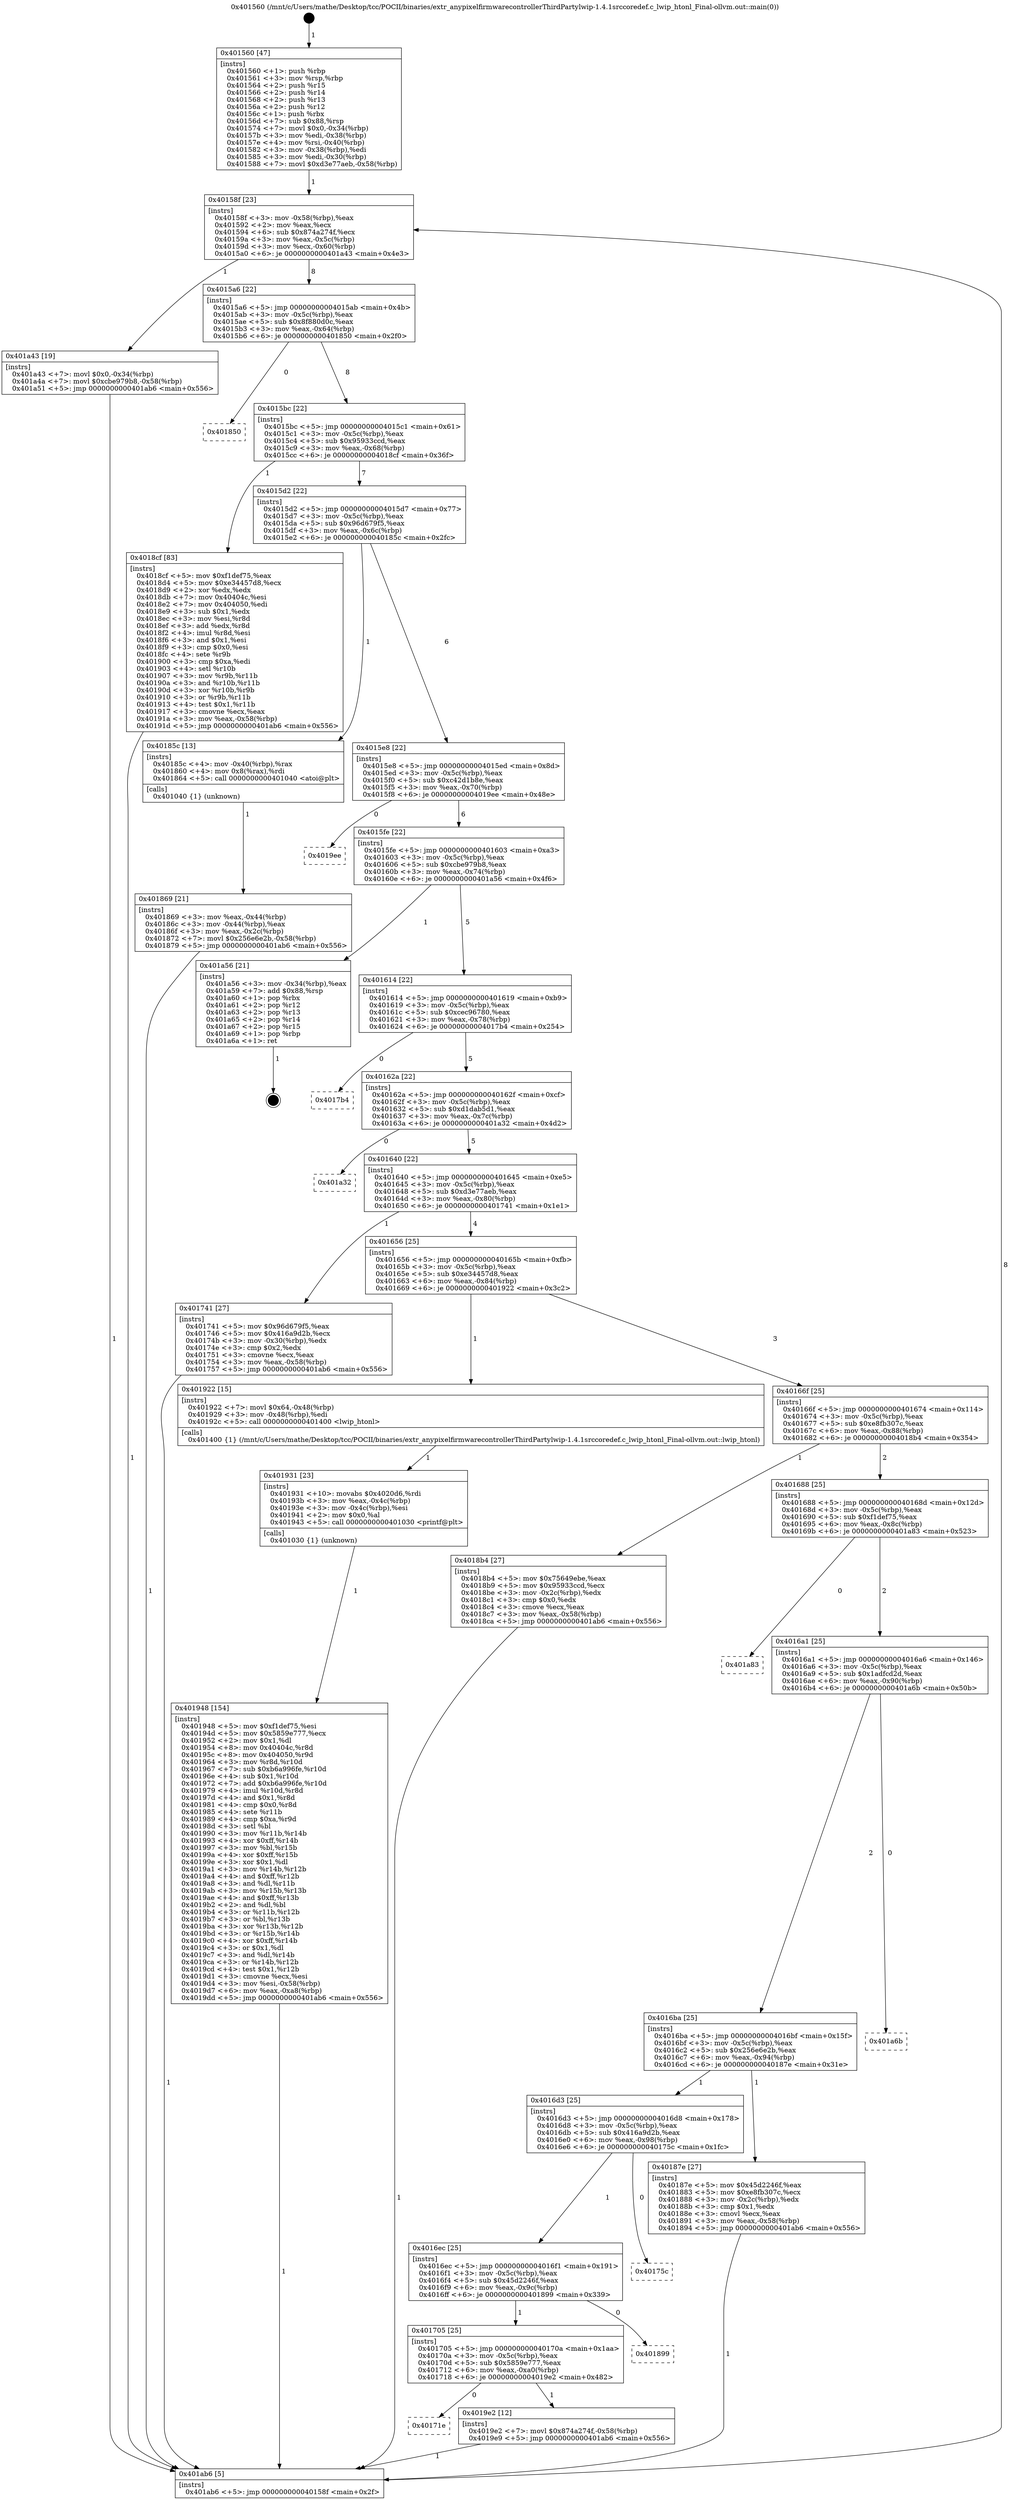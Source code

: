 digraph "0x401560" {
  label = "0x401560 (/mnt/c/Users/mathe/Desktop/tcc/POCII/binaries/extr_anypixelfirmwarecontrollerThirdPartylwip-1.4.1srccoredef.c_lwip_htonl_Final-ollvm.out::main(0))"
  labelloc = "t"
  node[shape=record]

  Entry [label="",width=0.3,height=0.3,shape=circle,fillcolor=black,style=filled]
  "0x40158f" [label="{
     0x40158f [23]\l
     | [instrs]\l
     &nbsp;&nbsp;0x40158f \<+3\>: mov -0x58(%rbp),%eax\l
     &nbsp;&nbsp;0x401592 \<+2\>: mov %eax,%ecx\l
     &nbsp;&nbsp;0x401594 \<+6\>: sub $0x874a274f,%ecx\l
     &nbsp;&nbsp;0x40159a \<+3\>: mov %eax,-0x5c(%rbp)\l
     &nbsp;&nbsp;0x40159d \<+3\>: mov %ecx,-0x60(%rbp)\l
     &nbsp;&nbsp;0x4015a0 \<+6\>: je 0000000000401a43 \<main+0x4e3\>\l
  }"]
  "0x401a43" [label="{
     0x401a43 [19]\l
     | [instrs]\l
     &nbsp;&nbsp;0x401a43 \<+7\>: movl $0x0,-0x34(%rbp)\l
     &nbsp;&nbsp;0x401a4a \<+7\>: movl $0xcbe979b8,-0x58(%rbp)\l
     &nbsp;&nbsp;0x401a51 \<+5\>: jmp 0000000000401ab6 \<main+0x556\>\l
  }"]
  "0x4015a6" [label="{
     0x4015a6 [22]\l
     | [instrs]\l
     &nbsp;&nbsp;0x4015a6 \<+5\>: jmp 00000000004015ab \<main+0x4b\>\l
     &nbsp;&nbsp;0x4015ab \<+3\>: mov -0x5c(%rbp),%eax\l
     &nbsp;&nbsp;0x4015ae \<+5\>: sub $0x8f880d0c,%eax\l
     &nbsp;&nbsp;0x4015b3 \<+3\>: mov %eax,-0x64(%rbp)\l
     &nbsp;&nbsp;0x4015b6 \<+6\>: je 0000000000401850 \<main+0x2f0\>\l
  }"]
  Exit [label="",width=0.3,height=0.3,shape=circle,fillcolor=black,style=filled,peripheries=2]
  "0x401850" [label="{
     0x401850\l
  }", style=dashed]
  "0x4015bc" [label="{
     0x4015bc [22]\l
     | [instrs]\l
     &nbsp;&nbsp;0x4015bc \<+5\>: jmp 00000000004015c1 \<main+0x61\>\l
     &nbsp;&nbsp;0x4015c1 \<+3\>: mov -0x5c(%rbp),%eax\l
     &nbsp;&nbsp;0x4015c4 \<+5\>: sub $0x95933ccd,%eax\l
     &nbsp;&nbsp;0x4015c9 \<+3\>: mov %eax,-0x68(%rbp)\l
     &nbsp;&nbsp;0x4015cc \<+6\>: je 00000000004018cf \<main+0x36f\>\l
  }"]
  "0x40171e" [label="{
     0x40171e\l
  }", style=dashed]
  "0x4018cf" [label="{
     0x4018cf [83]\l
     | [instrs]\l
     &nbsp;&nbsp;0x4018cf \<+5\>: mov $0xf1def75,%eax\l
     &nbsp;&nbsp;0x4018d4 \<+5\>: mov $0xe34457d8,%ecx\l
     &nbsp;&nbsp;0x4018d9 \<+2\>: xor %edx,%edx\l
     &nbsp;&nbsp;0x4018db \<+7\>: mov 0x40404c,%esi\l
     &nbsp;&nbsp;0x4018e2 \<+7\>: mov 0x404050,%edi\l
     &nbsp;&nbsp;0x4018e9 \<+3\>: sub $0x1,%edx\l
     &nbsp;&nbsp;0x4018ec \<+3\>: mov %esi,%r8d\l
     &nbsp;&nbsp;0x4018ef \<+3\>: add %edx,%r8d\l
     &nbsp;&nbsp;0x4018f2 \<+4\>: imul %r8d,%esi\l
     &nbsp;&nbsp;0x4018f6 \<+3\>: and $0x1,%esi\l
     &nbsp;&nbsp;0x4018f9 \<+3\>: cmp $0x0,%esi\l
     &nbsp;&nbsp;0x4018fc \<+4\>: sete %r9b\l
     &nbsp;&nbsp;0x401900 \<+3\>: cmp $0xa,%edi\l
     &nbsp;&nbsp;0x401903 \<+4\>: setl %r10b\l
     &nbsp;&nbsp;0x401907 \<+3\>: mov %r9b,%r11b\l
     &nbsp;&nbsp;0x40190a \<+3\>: and %r10b,%r11b\l
     &nbsp;&nbsp;0x40190d \<+3\>: xor %r10b,%r9b\l
     &nbsp;&nbsp;0x401910 \<+3\>: or %r9b,%r11b\l
     &nbsp;&nbsp;0x401913 \<+4\>: test $0x1,%r11b\l
     &nbsp;&nbsp;0x401917 \<+3\>: cmovne %ecx,%eax\l
     &nbsp;&nbsp;0x40191a \<+3\>: mov %eax,-0x58(%rbp)\l
     &nbsp;&nbsp;0x40191d \<+5\>: jmp 0000000000401ab6 \<main+0x556\>\l
  }"]
  "0x4015d2" [label="{
     0x4015d2 [22]\l
     | [instrs]\l
     &nbsp;&nbsp;0x4015d2 \<+5\>: jmp 00000000004015d7 \<main+0x77\>\l
     &nbsp;&nbsp;0x4015d7 \<+3\>: mov -0x5c(%rbp),%eax\l
     &nbsp;&nbsp;0x4015da \<+5\>: sub $0x96d679f5,%eax\l
     &nbsp;&nbsp;0x4015df \<+3\>: mov %eax,-0x6c(%rbp)\l
     &nbsp;&nbsp;0x4015e2 \<+6\>: je 000000000040185c \<main+0x2fc\>\l
  }"]
  "0x4019e2" [label="{
     0x4019e2 [12]\l
     | [instrs]\l
     &nbsp;&nbsp;0x4019e2 \<+7\>: movl $0x874a274f,-0x58(%rbp)\l
     &nbsp;&nbsp;0x4019e9 \<+5\>: jmp 0000000000401ab6 \<main+0x556\>\l
  }"]
  "0x40185c" [label="{
     0x40185c [13]\l
     | [instrs]\l
     &nbsp;&nbsp;0x40185c \<+4\>: mov -0x40(%rbp),%rax\l
     &nbsp;&nbsp;0x401860 \<+4\>: mov 0x8(%rax),%rdi\l
     &nbsp;&nbsp;0x401864 \<+5\>: call 0000000000401040 \<atoi@plt\>\l
     | [calls]\l
     &nbsp;&nbsp;0x401040 \{1\} (unknown)\l
  }"]
  "0x4015e8" [label="{
     0x4015e8 [22]\l
     | [instrs]\l
     &nbsp;&nbsp;0x4015e8 \<+5\>: jmp 00000000004015ed \<main+0x8d\>\l
     &nbsp;&nbsp;0x4015ed \<+3\>: mov -0x5c(%rbp),%eax\l
     &nbsp;&nbsp;0x4015f0 \<+5\>: sub $0xc42d1b8e,%eax\l
     &nbsp;&nbsp;0x4015f5 \<+3\>: mov %eax,-0x70(%rbp)\l
     &nbsp;&nbsp;0x4015f8 \<+6\>: je 00000000004019ee \<main+0x48e\>\l
  }"]
  "0x401705" [label="{
     0x401705 [25]\l
     | [instrs]\l
     &nbsp;&nbsp;0x401705 \<+5\>: jmp 000000000040170a \<main+0x1aa\>\l
     &nbsp;&nbsp;0x40170a \<+3\>: mov -0x5c(%rbp),%eax\l
     &nbsp;&nbsp;0x40170d \<+5\>: sub $0x5859e777,%eax\l
     &nbsp;&nbsp;0x401712 \<+6\>: mov %eax,-0xa0(%rbp)\l
     &nbsp;&nbsp;0x401718 \<+6\>: je 00000000004019e2 \<main+0x482\>\l
  }"]
  "0x4019ee" [label="{
     0x4019ee\l
  }", style=dashed]
  "0x4015fe" [label="{
     0x4015fe [22]\l
     | [instrs]\l
     &nbsp;&nbsp;0x4015fe \<+5\>: jmp 0000000000401603 \<main+0xa3\>\l
     &nbsp;&nbsp;0x401603 \<+3\>: mov -0x5c(%rbp),%eax\l
     &nbsp;&nbsp;0x401606 \<+5\>: sub $0xcbe979b8,%eax\l
     &nbsp;&nbsp;0x40160b \<+3\>: mov %eax,-0x74(%rbp)\l
     &nbsp;&nbsp;0x40160e \<+6\>: je 0000000000401a56 \<main+0x4f6\>\l
  }"]
  "0x401899" [label="{
     0x401899\l
  }", style=dashed]
  "0x401a56" [label="{
     0x401a56 [21]\l
     | [instrs]\l
     &nbsp;&nbsp;0x401a56 \<+3\>: mov -0x34(%rbp),%eax\l
     &nbsp;&nbsp;0x401a59 \<+7\>: add $0x88,%rsp\l
     &nbsp;&nbsp;0x401a60 \<+1\>: pop %rbx\l
     &nbsp;&nbsp;0x401a61 \<+2\>: pop %r12\l
     &nbsp;&nbsp;0x401a63 \<+2\>: pop %r13\l
     &nbsp;&nbsp;0x401a65 \<+2\>: pop %r14\l
     &nbsp;&nbsp;0x401a67 \<+2\>: pop %r15\l
     &nbsp;&nbsp;0x401a69 \<+1\>: pop %rbp\l
     &nbsp;&nbsp;0x401a6a \<+1\>: ret\l
  }"]
  "0x401614" [label="{
     0x401614 [22]\l
     | [instrs]\l
     &nbsp;&nbsp;0x401614 \<+5\>: jmp 0000000000401619 \<main+0xb9\>\l
     &nbsp;&nbsp;0x401619 \<+3\>: mov -0x5c(%rbp),%eax\l
     &nbsp;&nbsp;0x40161c \<+5\>: sub $0xcec96780,%eax\l
     &nbsp;&nbsp;0x401621 \<+3\>: mov %eax,-0x78(%rbp)\l
     &nbsp;&nbsp;0x401624 \<+6\>: je 00000000004017b4 \<main+0x254\>\l
  }"]
  "0x4016ec" [label="{
     0x4016ec [25]\l
     | [instrs]\l
     &nbsp;&nbsp;0x4016ec \<+5\>: jmp 00000000004016f1 \<main+0x191\>\l
     &nbsp;&nbsp;0x4016f1 \<+3\>: mov -0x5c(%rbp),%eax\l
     &nbsp;&nbsp;0x4016f4 \<+5\>: sub $0x45d2246f,%eax\l
     &nbsp;&nbsp;0x4016f9 \<+6\>: mov %eax,-0x9c(%rbp)\l
     &nbsp;&nbsp;0x4016ff \<+6\>: je 0000000000401899 \<main+0x339\>\l
  }"]
  "0x4017b4" [label="{
     0x4017b4\l
  }", style=dashed]
  "0x40162a" [label="{
     0x40162a [22]\l
     | [instrs]\l
     &nbsp;&nbsp;0x40162a \<+5\>: jmp 000000000040162f \<main+0xcf\>\l
     &nbsp;&nbsp;0x40162f \<+3\>: mov -0x5c(%rbp),%eax\l
     &nbsp;&nbsp;0x401632 \<+5\>: sub $0xd1dab5d1,%eax\l
     &nbsp;&nbsp;0x401637 \<+3\>: mov %eax,-0x7c(%rbp)\l
     &nbsp;&nbsp;0x40163a \<+6\>: je 0000000000401a32 \<main+0x4d2\>\l
  }"]
  "0x40175c" [label="{
     0x40175c\l
  }", style=dashed]
  "0x401a32" [label="{
     0x401a32\l
  }", style=dashed]
  "0x401640" [label="{
     0x401640 [22]\l
     | [instrs]\l
     &nbsp;&nbsp;0x401640 \<+5\>: jmp 0000000000401645 \<main+0xe5\>\l
     &nbsp;&nbsp;0x401645 \<+3\>: mov -0x5c(%rbp),%eax\l
     &nbsp;&nbsp;0x401648 \<+5\>: sub $0xd3e77aeb,%eax\l
     &nbsp;&nbsp;0x40164d \<+3\>: mov %eax,-0x80(%rbp)\l
     &nbsp;&nbsp;0x401650 \<+6\>: je 0000000000401741 \<main+0x1e1\>\l
  }"]
  "0x401948" [label="{
     0x401948 [154]\l
     | [instrs]\l
     &nbsp;&nbsp;0x401948 \<+5\>: mov $0xf1def75,%esi\l
     &nbsp;&nbsp;0x40194d \<+5\>: mov $0x5859e777,%ecx\l
     &nbsp;&nbsp;0x401952 \<+2\>: mov $0x1,%dl\l
     &nbsp;&nbsp;0x401954 \<+8\>: mov 0x40404c,%r8d\l
     &nbsp;&nbsp;0x40195c \<+8\>: mov 0x404050,%r9d\l
     &nbsp;&nbsp;0x401964 \<+3\>: mov %r8d,%r10d\l
     &nbsp;&nbsp;0x401967 \<+7\>: sub $0xb6a996fe,%r10d\l
     &nbsp;&nbsp;0x40196e \<+4\>: sub $0x1,%r10d\l
     &nbsp;&nbsp;0x401972 \<+7\>: add $0xb6a996fe,%r10d\l
     &nbsp;&nbsp;0x401979 \<+4\>: imul %r10d,%r8d\l
     &nbsp;&nbsp;0x40197d \<+4\>: and $0x1,%r8d\l
     &nbsp;&nbsp;0x401981 \<+4\>: cmp $0x0,%r8d\l
     &nbsp;&nbsp;0x401985 \<+4\>: sete %r11b\l
     &nbsp;&nbsp;0x401989 \<+4\>: cmp $0xa,%r9d\l
     &nbsp;&nbsp;0x40198d \<+3\>: setl %bl\l
     &nbsp;&nbsp;0x401990 \<+3\>: mov %r11b,%r14b\l
     &nbsp;&nbsp;0x401993 \<+4\>: xor $0xff,%r14b\l
     &nbsp;&nbsp;0x401997 \<+3\>: mov %bl,%r15b\l
     &nbsp;&nbsp;0x40199a \<+4\>: xor $0xff,%r15b\l
     &nbsp;&nbsp;0x40199e \<+3\>: xor $0x1,%dl\l
     &nbsp;&nbsp;0x4019a1 \<+3\>: mov %r14b,%r12b\l
     &nbsp;&nbsp;0x4019a4 \<+4\>: and $0xff,%r12b\l
     &nbsp;&nbsp;0x4019a8 \<+3\>: and %dl,%r11b\l
     &nbsp;&nbsp;0x4019ab \<+3\>: mov %r15b,%r13b\l
     &nbsp;&nbsp;0x4019ae \<+4\>: and $0xff,%r13b\l
     &nbsp;&nbsp;0x4019b2 \<+2\>: and %dl,%bl\l
     &nbsp;&nbsp;0x4019b4 \<+3\>: or %r11b,%r12b\l
     &nbsp;&nbsp;0x4019b7 \<+3\>: or %bl,%r13b\l
     &nbsp;&nbsp;0x4019ba \<+3\>: xor %r13b,%r12b\l
     &nbsp;&nbsp;0x4019bd \<+3\>: or %r15b,%r14b\l
     &nbsp;&nbsp;0x4019c0 \<+4\>: xor $0xff,%r14b\l
     &nbsp;&nbsp;0x4019c4 \<+3\>: or $0x1,%dl\l
     &nbsp;&nbsp;0x4019c7 \<+3\>: and %dl,%r14b\l
     &nbsp;&nbsp;0x4019ca \<+3\>: or %r14b,%r12b\l
     &nbsp;&nbsp;0x4019cd \<+4\>: test $0x1,%r12b\l
     &nbsp;&nbsp;0x4019d1 \<+3\>: cmovne %ecx,%esi\l
     &nbsp;&nbsp;0x4019d4 \<+3\>: mov %esi,-0x58(%rbp)\l
     &nbsp;&nbsp;0x4019d7 \<+6\>: mov %eax,-0xa8(%rbp)\l
     &nbsp;&nbsp;0x4019dd \<+5\>: jmp 0000000000401ab6 \<main+0x556\>\l
  }"]
  "0x401741" [label="{
     0x401741 [27]\l
     | [instrs]\l
     &nbsp;&nbsp;0x401741 \<+5\>: mov $0x96d679f5,%eax\l
     &nbsp;&nbsp;0x401746 \<+5\>: mov $0x416a9d2b,%ecx\l
     &nbsp;&nbsp;0x40174b \<+3\>: mov -0x30(%rbp),%edx\l
     &nbsp;&nbsp;0x40174e \<+3\>: cmp $0x2,%edx\l
     &nbsp;&nbsp;0x401751 \<+3\>: cmovne %ecx,%eax\l
     &nbsp;&nbsp;0x401754 \<+3\>: mov %eax,-0x58(%rbp)\l
     &nbsp;&nbsp;0x401757 \<+5\>: jmp 0000000000401ab6 \<main+0x556\>\l
  }"]
  "0x401656" [label="{
     0x401656 [25]\l
     | [instrs]\l
     &nbsp;&nbsp;0x401656 \<+5\>: jmp 000000000040165b \<main+0xfb\>\l
     &nbsp;&nbsp;0x40165b \<+3\>: mov -0x5c(%rbp),%eax\l
     &nbsp;&nbsp;0x40165e \<+5\>: sub $0xe34457d8,%eax\l
     &nbsp;&nbsp;0x401663 \<+6\>: mov %eax,-0x84(%rbp)\l
     &nbsp;&nbsp;0x401669 \<+6\>: je 0000000000401922 \<main+0x3c2\>\l
  }"]
  "0x401ab6" [label="{
     0x401ab6 [5]\l
     | [instrs]\l
     &nbsp;&nbsp;0x401ab6 \<+5\>: jmp 000000000040158f \<main+0x2f\>\l
  }"]
  "0x401560" [label="{
     0x401560 [47]\l
     | [instrs]\l
     &nbsp;&nbsp;0x401560 \<+1\>: push %rbp\l
     &nbsp;&nbsp;0x401561 \<+3\>: mov %rsp,%rbp\l
     &nbsp;&nbsp;0x401564 \<+2\>: push %r15\l
     &nbsp;&nbsp;0x401566 \<+2\>: push %r14\l
     &nbsp;&nbsp;0x401568 \<+2\>: push %r13\l
     &nbsp;&nbsp;0x40156a \<+2\>: push %r12\l
     &nbsp;&nbsp;0x40156c \<+1\>: push %rbx\l
     &nbsp;&nbsp;0x40156d \<+7\>: sub $0x88,%rsp\l
     &nbsp;&nbsp;0x401574 \<+7\>: movl $0x0,-0x34(%rbp)\l
     &nbsp;&nbsp;0x40157b \<+3\>: mov %edi,-0x38(%rbp)\l
     &nbsp;&nbsp;0x40157e \<+4\>: mov %rsi,-0x40(%rbp)\l
     &nbsp;&nbsp;0x401582 \<+3\>: mov -0x38(%rbp),%edi\l
     &nbsp;&nbsp;0x401585 \<+3\>: mov %edi,-0x30(%rbp)\l
     &nbsp;&nbsp;0x401588 \<+7\>: movl $0xd3e77aeb,-0x58(%rbp)\l
  }"]
  "0x401869" [label="{
     0x401869 [21]\l
     | [instrs]\l
     &nbsp;&nbsp;0x401869 \<+3\>: mov %eax,-0x44(%rbp)\l
     &nbsp;&nbsp;0x40186c \<+3\>: mov -0x44(%rbp),%eax\l
     &nbsp;&nbsp;0x40186f \<+3\>: mov %eax,-0x2c(%rbp)\l
     &nbsp;&nbsp;0x401872 \<+7\>: movl $0x256e6e2b,-0x58(%rbp)\l
     &nbsp;&nbsp;0x401879 \<+5\>: jmp 0000000000401ab6 \<main+0x556\>\l
  }"]
  "0x401931" [label="{
     0x401931 [23]\l
     | [instrs]\l
     &nbsp;&nbsp;0x401931 \<+10\>: movabs $0x4020d6,%rdi\l
     &nbsp;&nbsp;0x40193b \<+3\>: mov %eax,-0x4c(%rbp)\l
     &nbsp;&nbsp;0x40193e \<+3\>: mov -0x4c(%rbp),%esi\l
     &nbsp;&nbsp;0x401941 \<+2\>: mov $0x0,%al\l
     &nbsp;&nbsp;0x401943 \<+5\>: call 0000000000401030 \<printf@plt\>\l
     | [calls]\l
     &nbsp;&nbsp;0x401030 \{1\} (unknown)\l
  }"]
  "0x401922" [label="{
     0x401922 [15]\l
     | [instrs]\l
     &nbsp;&nbsp;0x401922 \<+7\>: movl $0x64,-0x48(%rbp)\l
     &nbsp;&nbsp;0x401929 \<+3\>: mov -0x48(%rbp),%edi\l
     &nbsp;&nbsp;0x40192c \<+5\>: call 0000000000401400 \<lwip_htonl\>\l
     | [calls]\l
     &nbsp;&nbsp;0x401400 \{1\} (/mnt/c/Users/mathe/Desktop/tcc/POCII/binaries/extr_anypixelfirmwarecontrollerThirdPartylwip-1.4.1srccoredef.c_lwip_htonl_Final-ollvm.out::lwip_htonl)\l
  }"]
  "0x40166f" [label="{
     0x40166f [25]\l
     | [instrs]\l
     &nbsp;&nbsp;0x40166f \<+5\>: jmp 0000000000401674 \<main+0x114\>\l
     &nbsp;&nbsp;0x401674 \<+3\>: mov -0x5c(%rbp),%eax\l
     &nbsp;&nbsp;0x401677 \<+5\>: sub $0xe8fb307c,%eax\l
     &nbsp;&nbsp;0x40167c \<+6\>: mov %eax,-0x88(%rbp)\l
     &nbsp;&nbsp;0x401682 \<+6\>: je 00000000004018b4 \<main+0x354\>\l
  }"]
  "0x4016d3" [label="{
     0x4016d3 [25]\l
     | [instrs]\l
     &nbsp;&nbsp;0x4016d3 \<+5\>: jmp 00000000004016d8 \<main+0x178\>\l
     &nbsp;&nbsp;0x4016d8 \<+3\>: mov -0x5c(%rbp),%eax\l
     &nbsp;&nbsp;0x4016db \<+5\>: sub $0x416a9d2b,%eax\l
     &nbsp;&nbsp;0x4016e0 \<+6\>: mov %eax,-0x98(%rbp)\l
     &nbsp;&nbsp;0x4016e6 \<+6\>: je 000000000040175c \<main+0x1fc\>\l
  }"]
  "0x4018b4" [label="{
     0x4018b4 [27]\l
     | [instrs]\l
     &nbsp;&nbsp;0x4018b4 \<+5\>: mov $0x75649ebe,%eax\l
     &nbsp;&nbsp;0x4018b9 \<+5\>: mov $0x95933ccd,%ecx\l
     &nbsp;&nbsp;0x4018be \<+3\>: mov -0x2c(%rbp),%edx\l
     &nbsp;&nbsp;0x4018c1 \<+3\>: cmp $0x0,%edx\l
     &nbsp;&nbsp;0x4018c4 \<+3\>: cmove %ecx,%eax\l
     &nbsp;&nbsp;0x4018c7 \<+3\>: mov %eax,-0x58(%rbp)\l
     &nbsp;&nbsp;0x4018ca \<+5\>: jmp 0000000000401ab6 \<main+0x556\>\l
  }"]
  "0x401688" [label="{
     0x401688 [25]\l
     | [instrs]\l
     &nbsp;&nbsp;0x401688 \<+5\>: jmp 000000000040168d \<main+0x12d\>\l
     &nbsp;&nbsp;0x40168d \<+3\>: mov -0x5c(%rbp),%eax\l
     &nbsp;&nbsp;0x401690 \<+5\>: sub $0xf1def75,%eax\l
     &nbsp;&nbsp;0x401695 \<+6\>: mov %eax,-0x8c(%rbp)\l
     &nbsp;&nbsp;0x40169b \<+6\>: je 0000000000401a83 \<main+0x523\>\l
  }"]
  "0x40187e" [label="{
     0x40187e [27]\l
     | [instrs]\l
     &nbsp;&nbsp;0x40187e \<+5\>: mov $0x45d2246f,%eax\l
     &nbsp;&nbsp;0x401883 \<+5\>: mov $0xe8fb307c,%ecx\l
     &nbsp;&nbsp;0x401888 \<+3\>: mov -0x2c(%rbp),%edx\l
     &nbsp;&nbsp;0x40188b \<+3\>: cmp $0x1,%edx\l
     &nbsp;&nbsp;0x40188e \<+3\>: cmovl %ecx,%eax\l
     &nbsp;&nbsp;0x401891 \<+3\>: mov %eax,-0x58(%rbp)\l
     &nbsp;&nbsp;0x401894 \<+5\>: jmp 0000000000401ab6 \<main+0x556\>\l
  }"]
  "0x401a83" [label="{
     0x401a83\l
  }", style=dashed]
  "0x4016a1" [label="{
     0x4016a1 [25]\l
     | [instrs]\l
     &nbsp;&nbsp;0x4016a1 \<+5\>: jmp 00000000004016a6 \<main+0x146\>\l
     &nbsp;&nbsp;0x4016a6 \<+3\>: mov -0x5c(%rbp),%eax\l
     &nbsp;&nbsp;0x4016a9 \<+5\>: sub $0x1adfcd2d,%eax\l
     &nbsp;&nbsp;0x4016ae \<+6\>: mov %eax,-0x90(%rbp)\l
     &nbsp;&nbsp;0x4016b4 \<+6\>: je 0000000000401a6b \<main+0x50b\>\l
  }"]
  "0x4016ba" [label="{
     0x4016ba [25]\l
     | [instrs]\l
     &nbsp;&nbsp;0x4016ba \<+5\>: jmp 00000000004016bf \<main+0x15f\>\l
     &nbsp;&nbsp;0x4016bf \<+3\>: mov -0x5c(%rbp),%eax\l
     &nbsp;&nbsp;0x4016c2 \<+5\>: sub $0x256e6e2b,%eax\l
     &nbsp;&nbsp;0x4016c7 \<+6\>: mov %eax,-0x94(%rbp)\l
     &nbsp;&nbsp;0x4016cd \<+6\>: je 000000000040187e \<main+0x31e\>\l
  }"]
  "0x401a6b" [label="{
     0x401a6b\l
  }", style=dashed]
  Entry -> "0x401560" [label=" 1"]
  "0x40158f" -> "0x401a43" [label=" 1"]
  "0x40158f" -> "0x4015a6" [label=" 8"]
  "0x401a56" -> Exit [label=" 1"]
  "0x4015a6" -> "0x401850" [label=" 0"]
  "0x4015a6" -> "0x4015bc" [label=" 8"]
  "0x401a43" -> "0x401ab6" [label=" 1"]
  "0x4015bc" -> "0x4018cf" [label=" 1"]
  "0x4015bc" -> "0x4015d2" [label=" 7"]
  "0x4019e2" -> "0x401ab6" [label=" 1"]
  "0x4015d2" -> "0x40185c" [label=" 1"]
  "0x4015d2" -> "0x4015e8" [label=" 6"]
  "0x401705" -> "0x40171e" [label=" 0"]
  "0x4015e8" -> "0x4019ee" [label=" 0"]
  "0x4015e8" -> "0x4015fe" [label=" 6"]
  "0x401705" -> "0x4019e2" [label=" 1"]
  "0x4015fe" -> "0x401a56" [label=" 1"]
  "0x4015fe" -> "0x401614" [label=" 5"]
  "0x4016ec" -> "0x401705" [label=" 1"]
  "0x401614" -> "0x4017b4" [label=" 0"]
  "0x401614" -> "0x40162a" [label=" 5"]
  "0x4016ec" -> "0x401899" [label=" 0"]
  "0x40162a" -> "0x401a32" [label=" 0"]
  "0x40162a" -> "0x401640" [label=" 5"]
  "0x4016d3" -> "0x4016ec" [label=" 1"]
  "0x401640" -> "0x401741" [label=" 1"]
  "0x401640" -> "0x401656" [label=" 4"]
  "0x401741" -> "0x401ab6" [label=" 1"]
  "0x401560" -> "0x40158f" [label=" 1"]
  "0x401ab6" -> "0x40158f" [label=" 8"]
  "0x40185c" -> "0x401869" [label=" 1"]
  "0x401869" -> "0x401ab6" [label=" 1"]
  "0x4016d3" -> "0x40175c" [label=" 0"]
  "0x401656" -> "0x401922" [label=" 1"]
  "0x401656" -> "0x40166f" [label=" 3"]
  "0x401948" -> "0x401ab6" [label=" 1"]
  "0x40166f" -> "0x4018b4" [label=" 1"]
  "0x40166f" -> "0x401688" [label=" 2"]
  "0x401931" -> "0x401948" [label=" 1"]
  "0x401688" -> "0x401a83" [label=" 0"]
  "0x401688" -> "0x4016a1" [label=" 2"]
  "0x401922" -> "0x401931" [label=" 1"]
  "0x4016a1" -> "0x401a6b" [label=" 0"]
  "0x4016a1" -> "0x4016ba" [label=" 2"]
  "0x4018cf" -> "0x401ab6" [label=" 1"]
  "0x4016ba" -> "0x40187e" [label=" 1"]
  "0x4016ba" -> "0x4016d3" [label=" 1"]
  "0x40187e" -> "0x401ab6" [label=" 1"]
  "0x4018b4" -> "0x401ab6" [label=" 1"]
}
